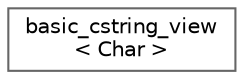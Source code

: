 digraph "类继承关系图"
{
 // LATEX_PDF_SIZE
  bgcolor="transparent";
  edge [fontname=Helvetica,fontsize=10,labelfontname=Helvetica,labelfontsize=10];
  node [fontname=Helvetica,fontsize=10,shape=box,height=0.2,width=0.4];
  rankdir="LR";
  Node0 [id="Node000000",label="basic_cstring_view\l\< Char \>",height=0.2,width=0.4,color="grey40", fillcolor="white", style="filled",URL="$classbasic__cstring__view.html",tooltip="A reference to a null-terminated string."];
}
